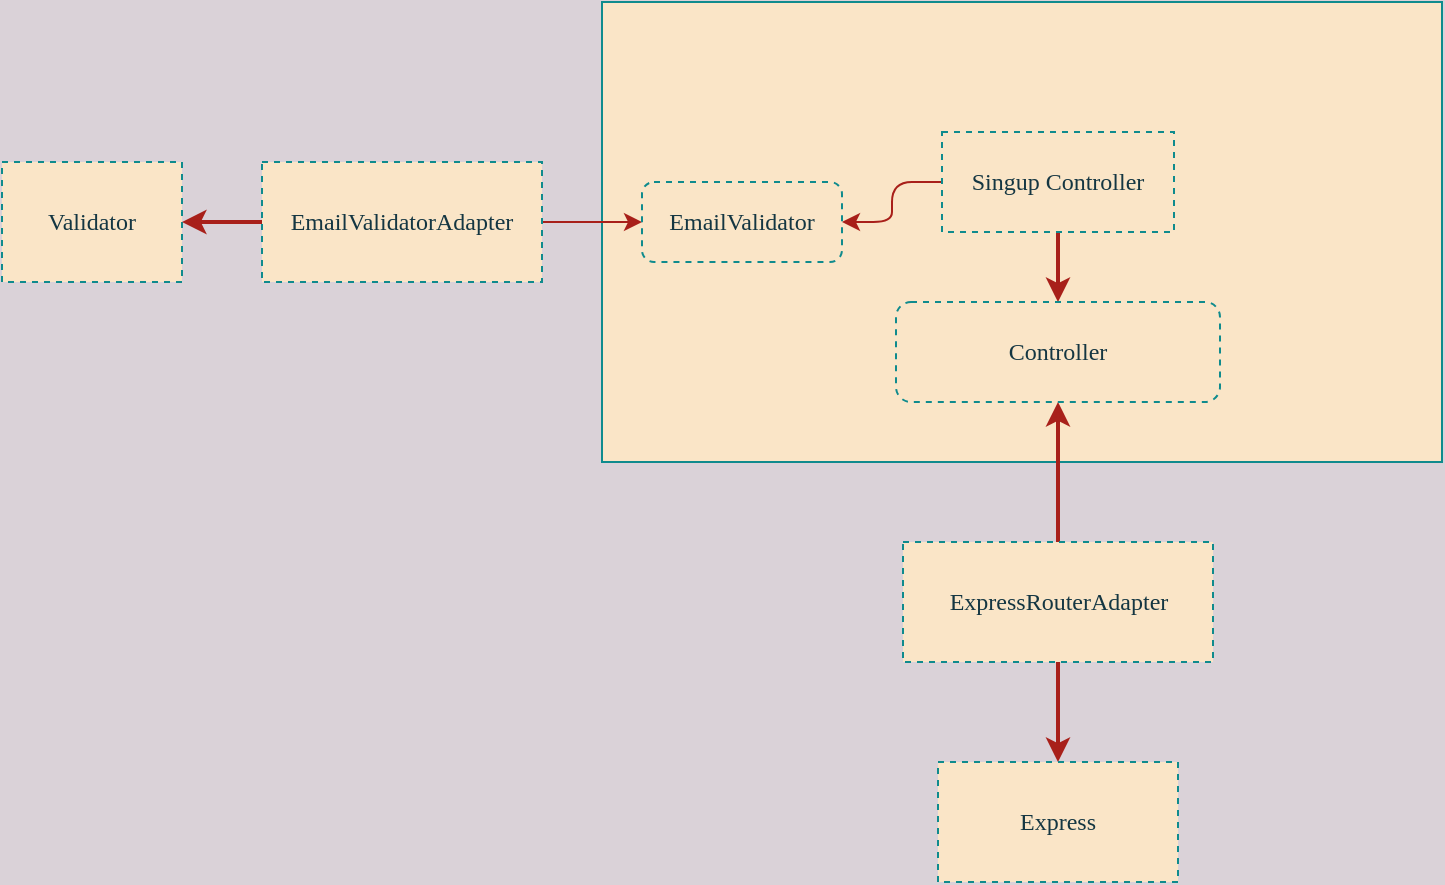 <mxfile version="14.4.4" type="github">
  <diagram id="RlF29hocXrPlw2dkg9of" name="Page-1">
    <mxGraphModel dx="946" dy="543" grid="1" gridSize="10" guides="1" tooltips="1" connect="1" arrows="1" fold="1" page="1" pageScale="1" pageWidth="827" pageHeight="1169" background="#DAD2D8" math="0" shadow="0">
      <root>
        <mxCell id="0" />
        <mxCell id="1" parent="0" />
        <mxCell id="q76f4feh3Se-AEh0p79G-15" value="" style="rounded=0;whiteSpace=wrap;html=1;sketch=0;strokeColor=#0F8B8D;fillColor=#FAE5C7;fontColor=#143642;" vertex="1" parent="1">
          <mxGeometry x="310" y="130" width="420" height="230" as="geometry" />
        </mxCell>
        <mxCell id="q76f4feh3Se-AEh0p79G-6" style="edgeStyle=orthogonalEdgeStyle;rounded=0;orthogonalLoop=1;jettySize=auto;html=1;entryX=0.5;entryY=0;entryDx=0;entryDy=0;strokeWidth=2;fontFamily=Verdana;strokeColor=#A8201A;labelBackgroundColor=#DAD2D8;fontColor=#143642;" edge="1" parent="1" source="q76f4feh3Se-AEh0p79G-1" target="q76f4feh3Se-AEh0p79G-4">
          <mxGeometry relative="1" as="geometry" />
        </mxCell>
        <mxCell id="q76f4feh3Se-AEh0p79G-16" style="edgeStyle=orthogonalEdgeStyle;curved=0;rounded=1;sketch=0;orthogonalLoop=1;jettySize=auto;html=1;strokeColor=#A8201A;fillColor=#FAE5C7;fontColor=#143642;" edge="1" parent="1" source="q76f4feh3Se-AEh0p79G-1" target="q76f4feh3Se-AEh0p79G-13">
          <mxGeometry relative="1" as="geometry" />
        </mxCell>
        <mxCell id="q76f4feh3Se-AEh0p79G-1" value="&lt;font face=&quot;Verdana&quot;&gt;Singup Controller&lt;/font&gt;" style="rounded=0;whiteSpace=wrap;html=1;dashed=1;fillColor=#FAE5C7;strokeColor=#0F8B8D;fontColor=#143642;" vertex="1" parent="1">
          <mxGeometry x="480" y="195" width="116" height="50" as="geometry" />
        </mxCell>
        <mxCell id="q76f4feh3Se-AEh0p79G-7" style="edgeStyle=orthogonalEdgeStyle;rounded=0;orthogonalLoop=1;jettySize=auto;html=1;strokeColor=#A8201A;strokeWidth=2;fontFamily=Verdana;labelBackgroundColor=#DAD2D8;fontColor=#143642;" edge="1" parent="1" source="q76f4feh3Se-AEh0p79G-2" target="q76f4feh3Se-AEh0p79G-4">
          <mxGeometry relative="1" as="geometry" />
        </mxCell>
        <mxCell id="q76f4feh3Se-AEh0p79G-9" value="" style="edgeStyle=orthogonalEdgeStyle;rounded=0;orthogonalLoop=1;jettySize=auto;html=1;strokeColor=#A8201A;strokeWidth=2;fontFamily=Verdana;labelBackgroundColor=#DAD2D8;fontColor=#143642;" edge="1" parent="1" source="q76f4feh3Se-AEh0p79G-2" target="q76f4feh3Se-AEh0p79G-8">
          <mxGeometry relative="1" as="geometry" />
        </mxCell>
        <mxCell id="q76f4feh3Se-AEh0p79G-2" value="ExpressRouterAdapter" style="rounded=0;whiteSpace=wrap;html=1;dashed=1;fillColor=#FAE5C7;strokeColor=#0F8B8D;fontFamily=Verdana;fontColor=#143642;" vertex="1" parent="1">
          <mxGeometry x="460.5" y="400" width="155" height="60" as="geometry" />
        </mxCell>
        <mxCell id="q76f4feh3Se-AEh0p79G-4" value="Controller" style="rounded=1;whiteSpace=wrap;html=1;dashed=1;fillColor=#FAE5C7;fontFamily=Verdana;strokeColor=#0F8B8D;fontColor=#143642;" vertex="1" parent="1">
          <mxGeometry x="457" y="280" width="162" height="50" as="geometry" />
        </mxCell>
        <mxCell id="q76f4feh3Se-AEh0p79G-8" value="Express" style="rounded=0;whiteSpace=wrap;html=1;strokeColor=#0F8B8D;fillColor=#FAE5C7;fontFamily=Verdana;dashed=1;fontColor=#143642;" vertex="1" parent="1">
          <mxGeometry x="478" y="510" width="120" height="60" as="geometry" />
        </mxCell>
        <mxCell id="q76f4feh3Se-AEh0p79G-10" value="Validator" style="rounded=0;whiteSpace=wrap;html=1;dashed=1;strokeColor=#0F8B8D;fillColor=#FAE5C7;fontFamily=Verdana;fontColor=#143642;" vertex="1" parent="1">
          <mxGeometry x="10" y="210" width="90" height="60" as="geometry" />
        </mxCell>
        <mxCell id="q76f4feh3Se-AEh0p79G-12" value="" style="edgeStyle=orthogonalEdgeStyle;rounded=0;orthogonalLoop=1;jettySize=auto;html=1;strokeColor=#A8201A;strokeWidth=2;fontFamily=Verdana;labelBackgroundColor=#DAD2D8;fontColor=#143642;" edge="1" parent="1" source="q76f4feh3Se-AEh0p79G-11" target="q76f4feh3Se-AEh0p79G-10">
          <mxGeometry relative="1" as="geometry" />
        </mxCell>
        <mxCell id="q76f4feh3Se-AEh0p79G-19" value="" style="edgeStyle=orthogonalEdgeStyle;curved=0;rounded=1;sketch=0;orthogonalLoop=1;jettySize=auto;html=1;strokeColor=#A8201A;fillColor=#FAE5C7;fontColor=#143642;" edge="1" parent="1" source="q76f4feh3Se-AEh0p79G-11" target="q76f4feh3Se-AEh0p79G-13">
          <mxGeometry relative="1" as="geometry" />
        </mxCell>
        <mxCell id="q76f4feh3Se-AEh0p79G-11" value="EmailValidatorAdapter" style="rounded=0;whiteSpace=wrap;html=1;dashed=1;strokeColor=#0F8B8D;fillColor=#FAE5C7;fontFamily=Verdana;fontColor=#143642;" vertex="1" parent="1">
          <mxGeometry x="140" y="210" width="140" height="60" as="geometry" />
        </mxCell>
        <mxCell id="q76f4feh3Se-AEh0p79G-13" value="EmailValidator" style="rounded=1;whiteSpace=wrap;html=1;dashed=1;strokeColor=#0F8B8D;fillColor=#FAE5C7;fontFamily=Verdana;fontColor=#143642;" vertex="1" parent="1">
          <mxGeometry x="330" y="220" width="100" height="40" as="geometry" />
        </mxCell>
      </root>
    </mxGraphModel>
  </diagram>
</mxfile>
